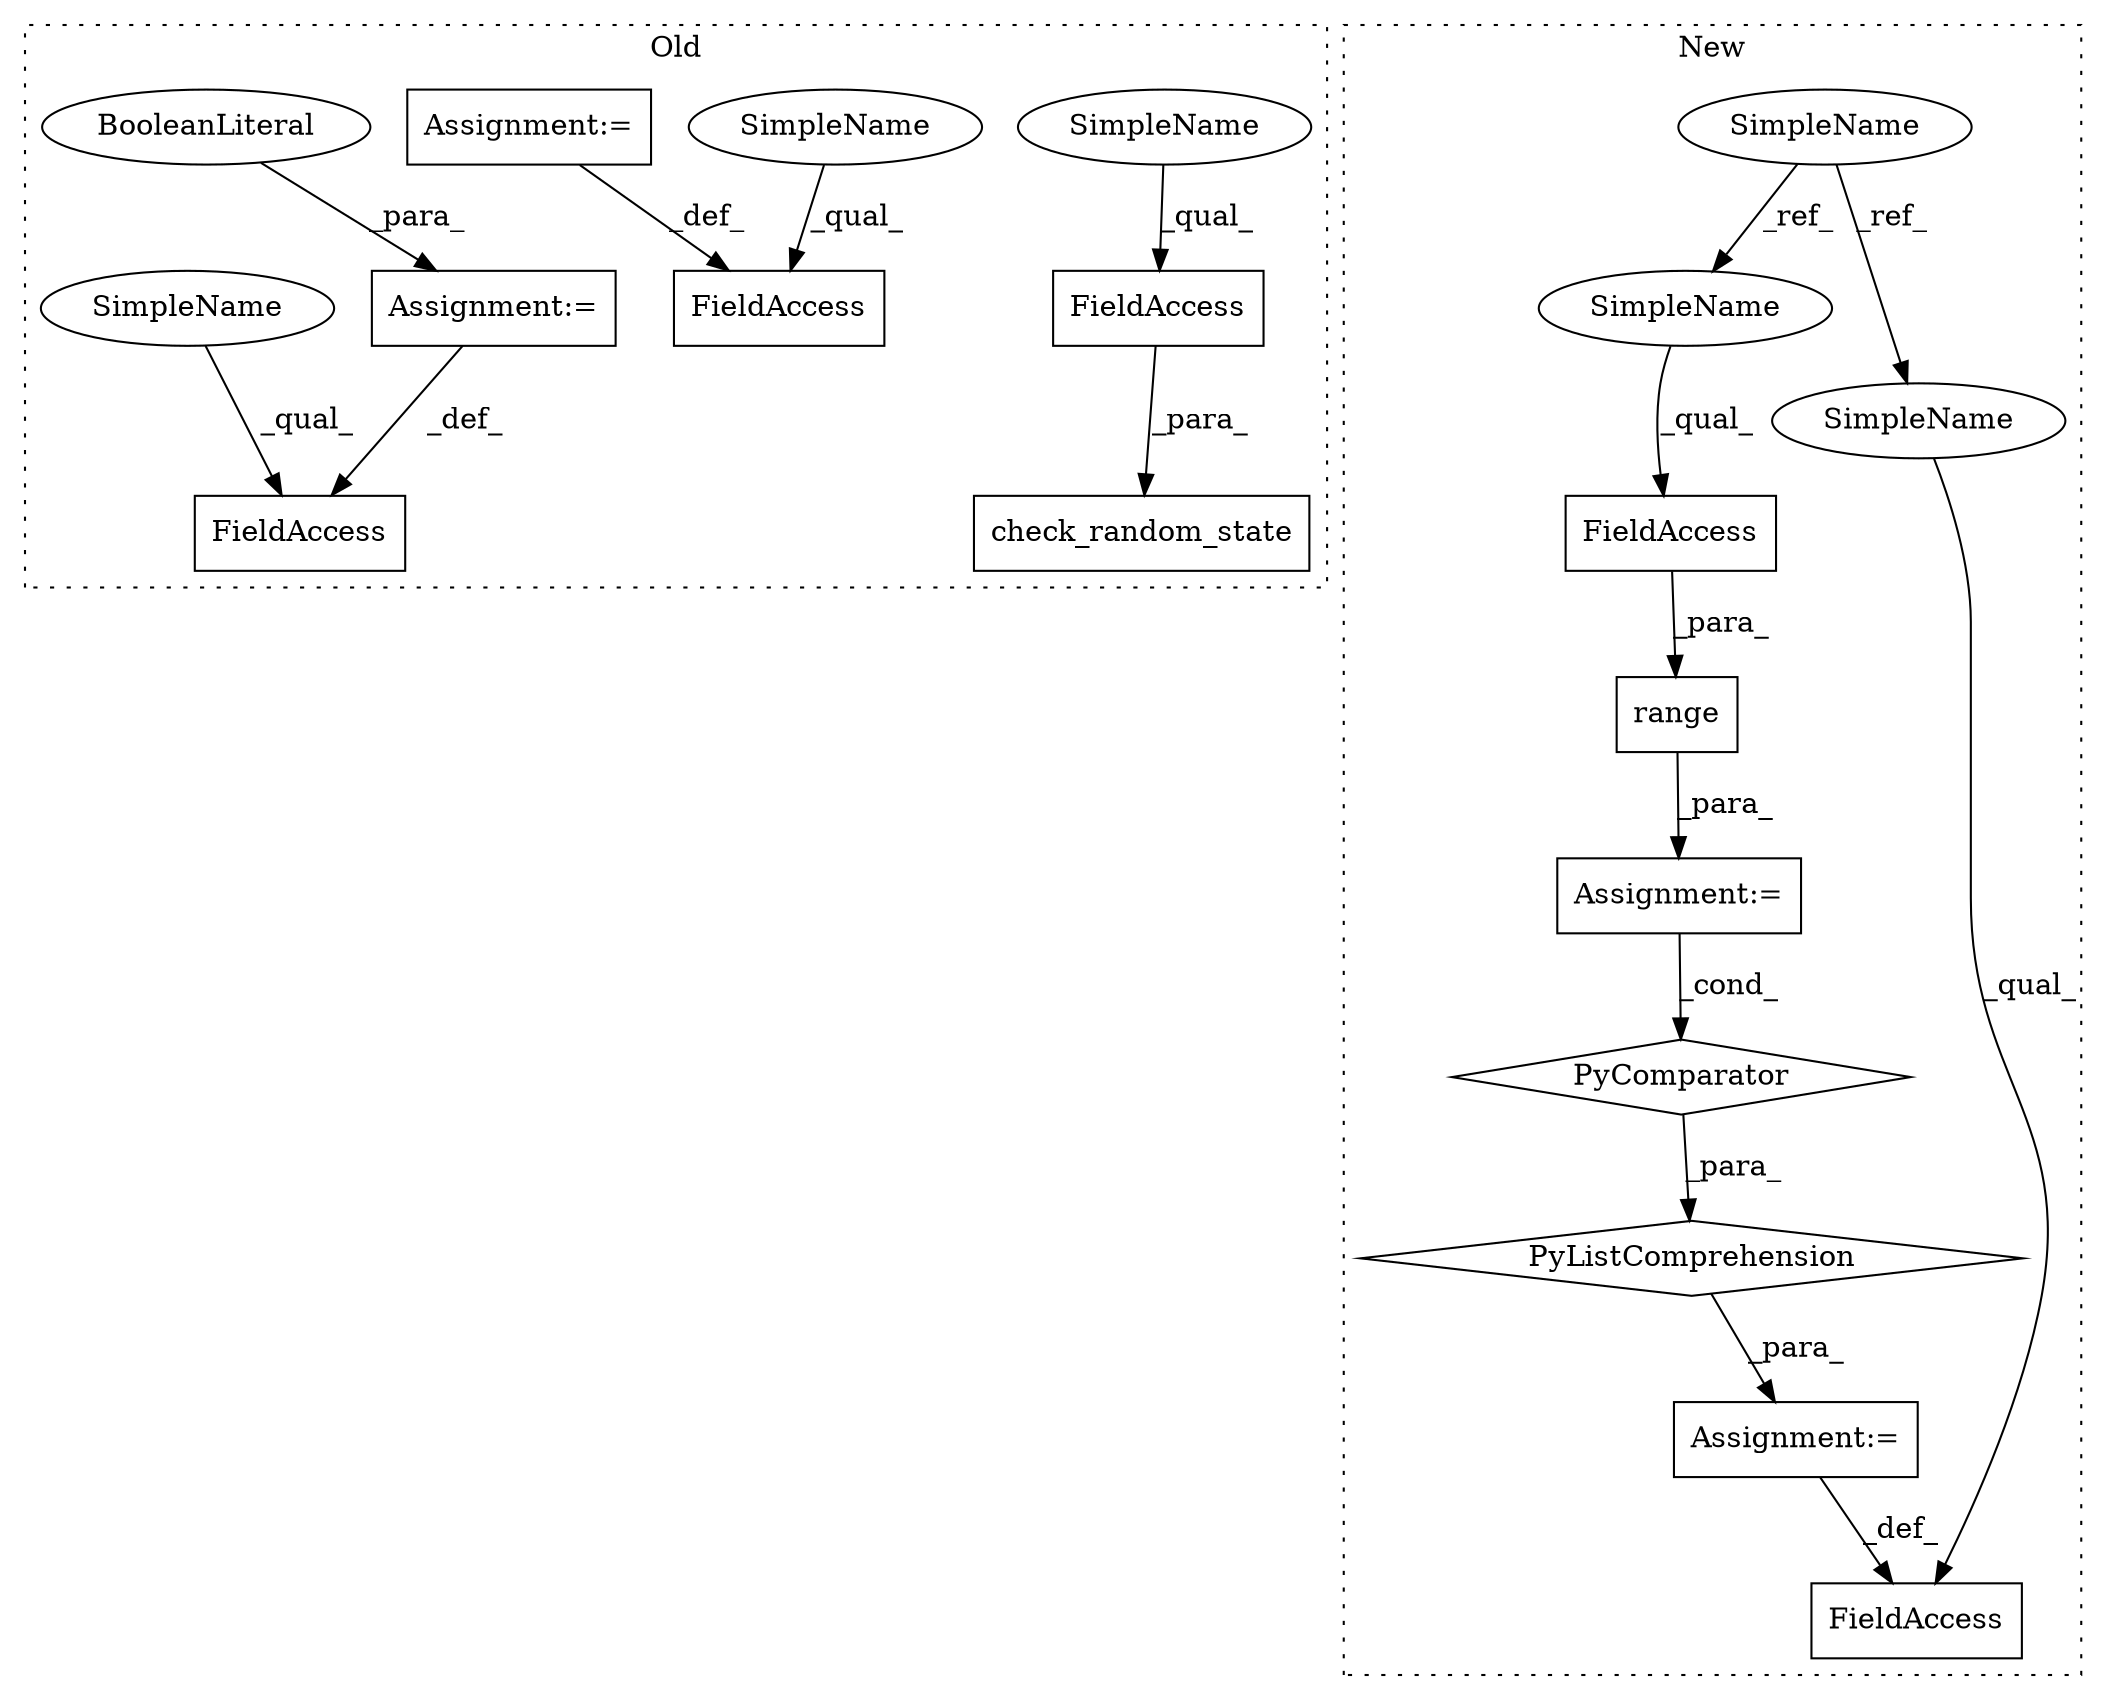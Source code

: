 digraph G {
subgraph cluster0 {
1 [label="check_random_state" a="32" s="969,1004" l="19,1" shape="box"];
3 [label="FieldAccess" a="22" s="988" l="16" shape="box"];
6 [label="FieldAccess" a="22" s="1011" l="30" shape="box"];
8 [label="Assignment:=" a="7" s="1041" l="1" shape="box"];
9 [label="BooleanLiteral" a="9" s="1042" l="5" shape="ellipse"];
14 [label="FieldAccess" a="22" s="1100" l="20" shape="box"];
15 [label="Assignment:=" a="7" s="1120" l="1" shape="box"];
18 [label="SimpleName" a="42" s="1100" l="4" shape="ellipse"];
19 [label="SimpleName" a="42" s="988" l="4" shape="ellipse"];
20 [label="SimpleName" a="42" s="1011" l="4" shape="ellipse"];
label = "Old";
style="dotted";
}
subgraph cluster1 {
2 [label="PyComparator" a="113" s="1137" l="38" shape="diamond"];
4 [label="FieldAccess" a="22" s="1024" l="19" shape="box"];
5 [label="SimpleName" a="42" s="964" l="4" shape="ellipse"];
7 [label="Assignment:=" a="7" s="1043" l="12" shape="box"];
10 [label="Assignment:=" a="7" s="1137" l="38" shape="box"];
11 [label="PyListComprehension" a="109" s="1055" l="128" shape="diamond"];
12 [label="FieldAccess" a="22" s="1150" l="15" shape="box"];
13 [label="range" a="32" s="1144,1165" l="6,1" shape="box"];
16 [label="SimpleName" a="42" s="1150" l="4" shape="ellipse"];
17 [label="SimpleName" a="42" s="1024" l="4" shape="ellipse"];
label = "New";
style="dotted";
}
2 -> 11 [label="_para_"];
3 -> 1 [label="_para_"];
5 -> 16 [label="_ref_"];
5 -> 17 [label="_ref_"];
7 -> 4 [label="_def_"];
8 -> 6 [label="_def_"];
9 -> 8 [label="_para_"];
10 -> 2 [label="_cond_"];
11 -> 7 [label="_para_"];
12 -> 13 [label="_para_"];
13 -> 10 [label="_para_"];
15 -> 14 [label="_def_"];
16 -> 12 [label="_qual_"];
17 -> 4 [label="_qual_"];
18 -> 14 [label="_qual_"];
19 -> 3 [label="_qual_"];
20 -> 6 [label="_qual_"];
}